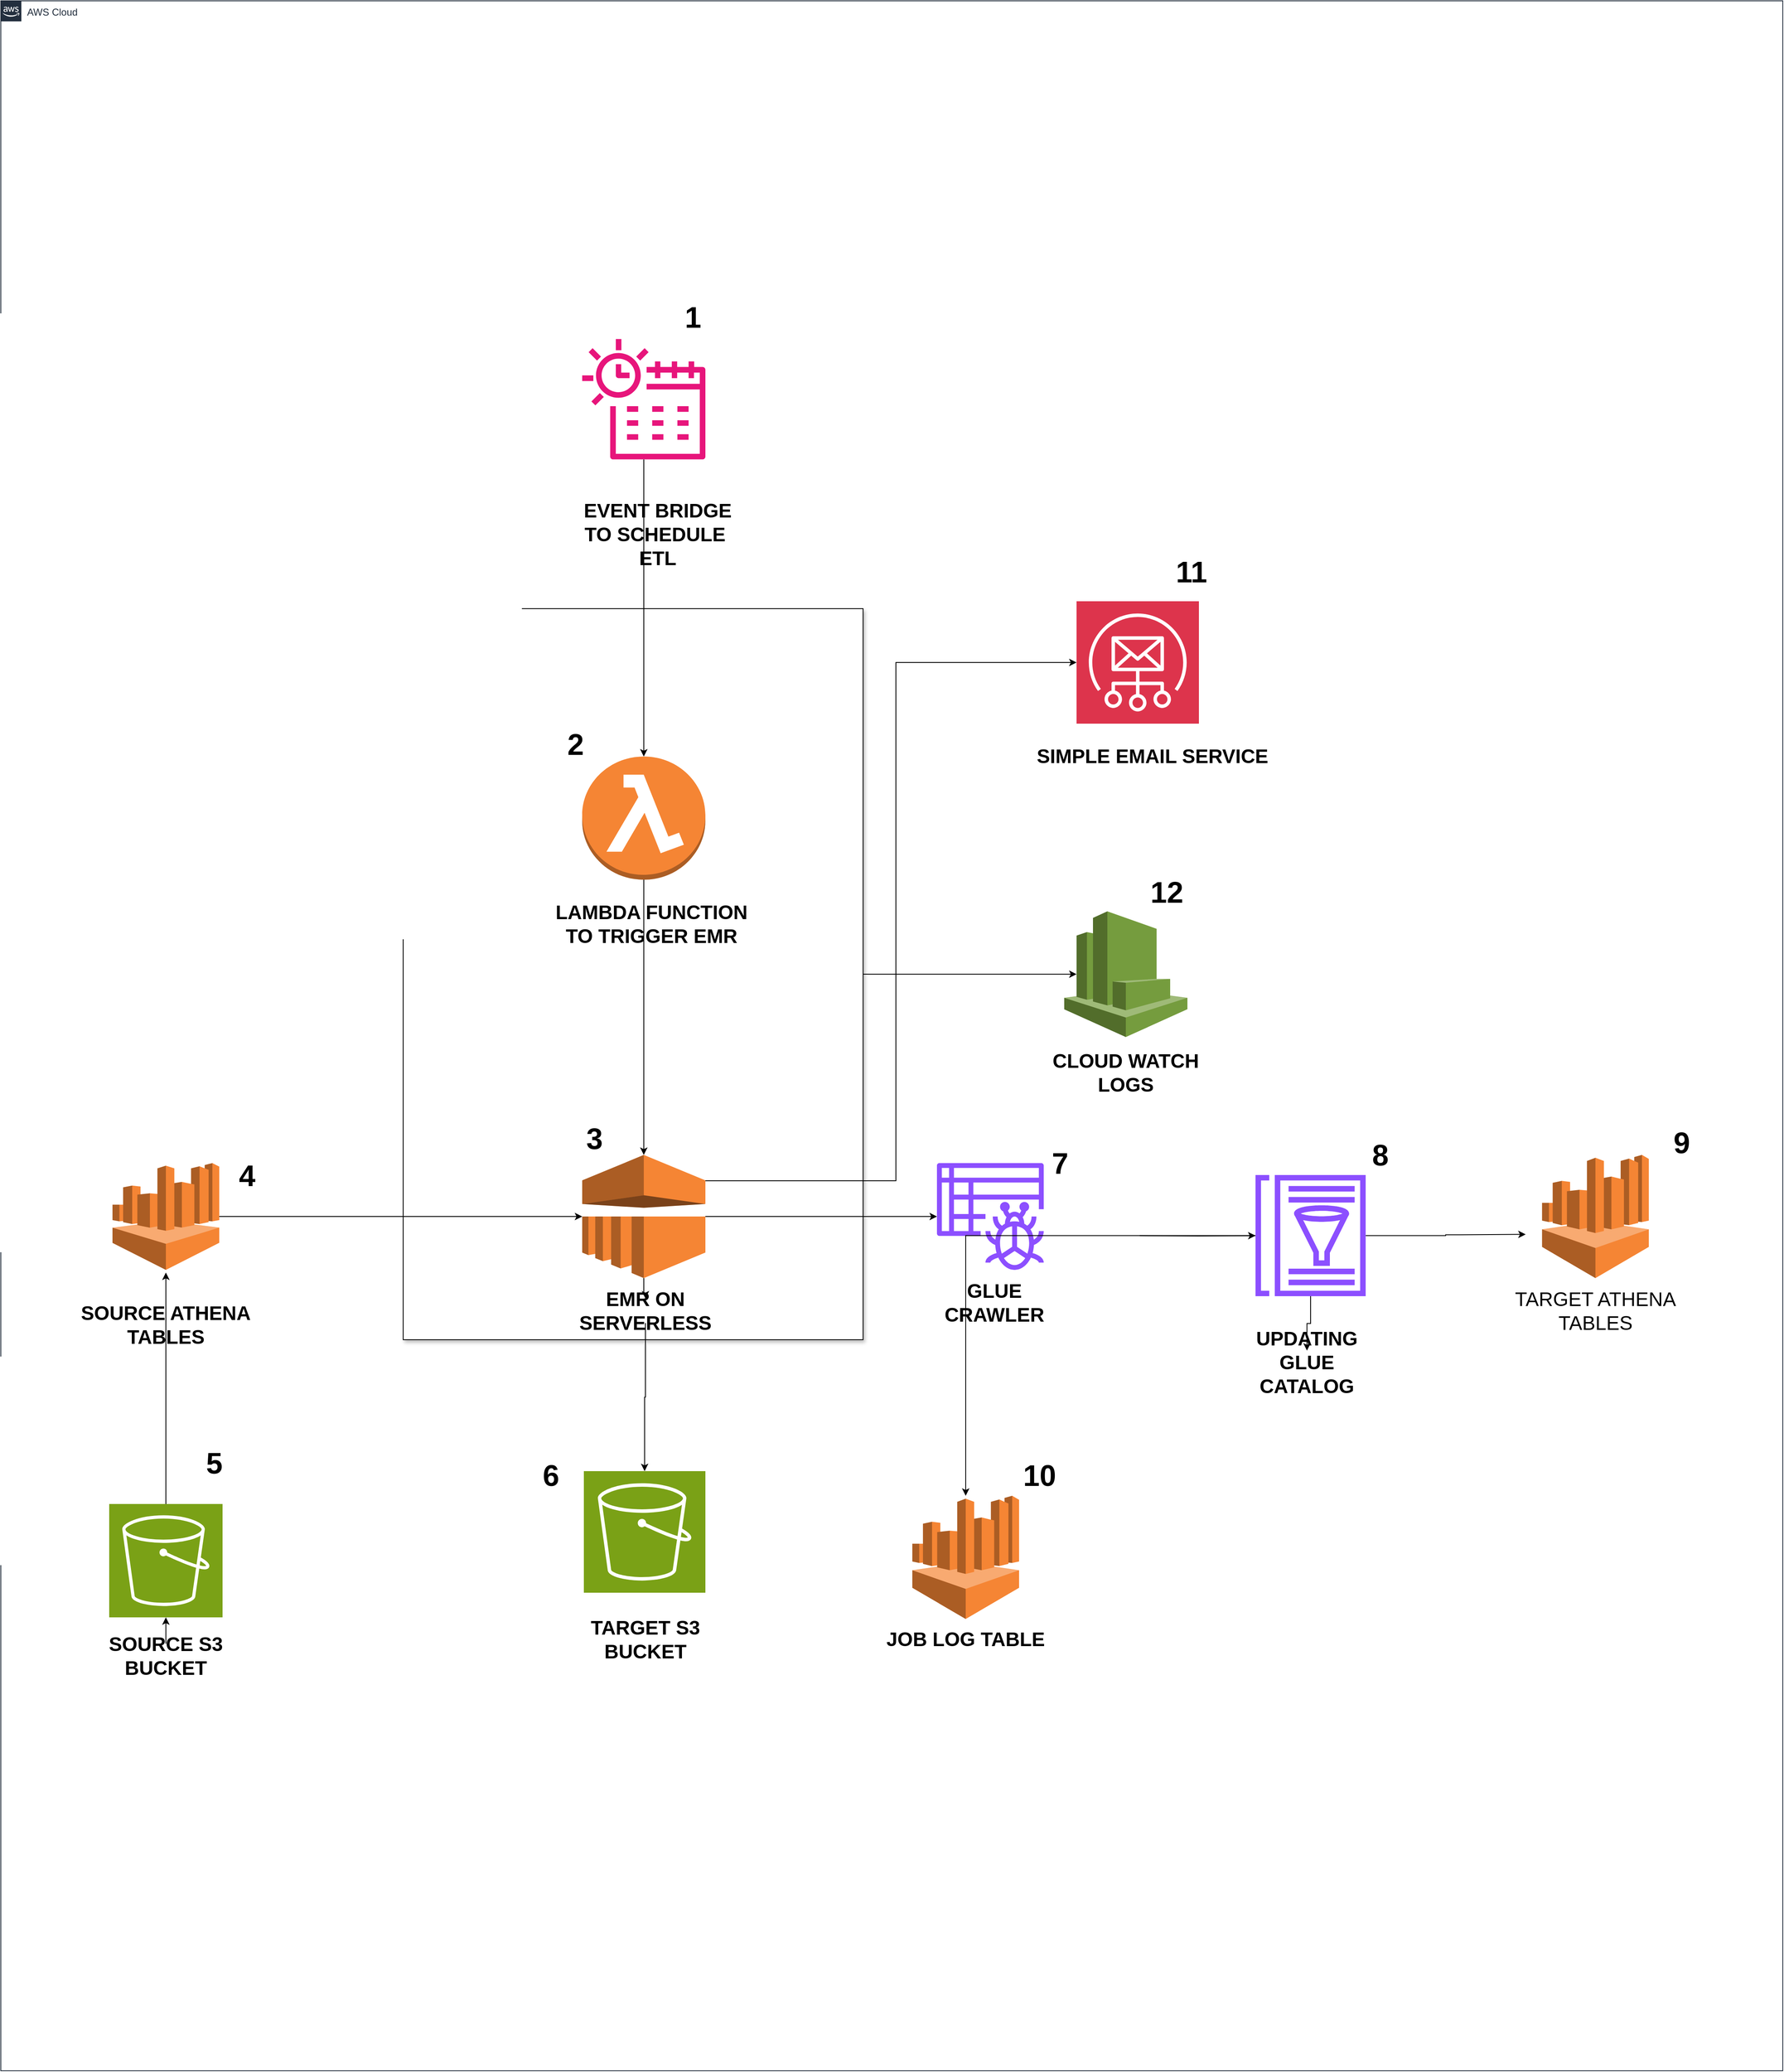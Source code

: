<mxfile version="25.0.3">
  <diagram name="Page-1" id="s5rgR3Ujm9bmJ1XrKmFZ">
    <mxGraphModel dx="3898" dy="5593" grid="1" gridSize="10" guides="1" tooltips="1" connect="1" arrows="1" fold="1" page="1" pageScale="1" pageWidth="1600" pageHeight="900" math="0" shadow="0">
      <root>
        <mxCell id="0" />
        <mxCell id="1" parent="0" />
        <mxCell id="GSt81eZn4UCVq8PMYxKK-26" value="AWS Cloud" style="points=[[0,0],[0.25,0],[0.5,0],[0.75,0],[1,0],[1,0.25],[1,0.5],[1,0.75],[1,1],[0.75,1],[0.5,1],[0.25,1],[0,1],[0,0.75],[0,0.5],[0,0.25]];outlineConnect=0;gradientColor=none;html=1;whiteSpace=wrap;fontSize=12;fontStyle=0;container=0;pointerEvents=0;collapsible=0;recursiveResize=0;shape=mxgraph.aws4.group;grIcon=mxgraph.aws4.group_aws_cloud_alt;strokeColor=#232F3E;fillColor=none;verticalAlign=top;align=left;spacingLeft=30;fontColor=#232F3E;dashed=0;" parent="1" vertex="1">
          <mxGeometry x="-10" y="-4030" width="2170" height="2520" as="geometry" />
        </mxCell>
        <mxCell id="GSt81eZn4UCVq8PMYxKK-67" value="" style="edgeStyle=orthogonalEdgeStyle;rounded=0;orthogonalLoop=1;jettySize=auto;html=1;" parent="1" source="GSt81eZn4UCVq8PMYxKK-21" target="GSt81eZn4UCVq8PMYxKK-20" edge="1">
          <mxGeometry relative="1" as="geometry" />
        </mxCell>
        <mxCell id="GSt81eZn4UCVq8PMYxKK-21" value="&lt;font style=&quot;font-size: 24px;&quot;&gt;&lt;b&gt;SOURCE S3 BUCKET&lt;/b&gt;&lt;/font&gt;" style="text;strokeColor=none;align=center;fillColor=none;html=1;verticalAlign=middle;whiteSpace=wrap;rounded=0;" parent="1" vertex="1">
          <mxGeometry x="116" y="-2030" width="150" height="30" as="geometry" />
        </mxCell>
        <mxCell id="GSt81eZn4UCVq8PMYxKK-20" value="" style="sketch=0;points=[[0,0,0],[0.25,0,0],[0.5,0,0],[0.75,0,0],[1,0,0],[0,1,0],[0.25,1,0],[0.5,1,0],[0.75,1,0],[1,1,0],[0,0.25,0],[0,0.5,0],[0,0.75,0],[1,0.25,0],[1,0.5,0],[1,0.75,0]];outlineConnect=0;fontColor=#232F3E;fillColor=#7AA116;strokeColor=#ffffff;dashed=0;verticalLabelPosition=bottom;verticalAlign=top;align=center;html=1;fontSize=12;fontStyle=0;aspect=fixed;shape=mxgraph.aws4.resourceIcon;resIcon=mxgraph.aws4.s3;" parent="1" vertex="1">
          <mxGeometry x="122" y="-2200" width="138" height="138" as="geometry" />
        </mxCell>
        <mxCell id="GSt81eZn4UCVq8PMYxKK-19" value="" style="edgeStyle=orthogonalEdgeStyle;rounded=0;orthogonalLoop=1;jettySize=auto;html=1;" parent="1" source="GSt81eZn4UCVq8PMYxKK-20" edge="1">
          <mxGeometry relative="1" as="geometry">
            <mxPoint x="191" y="-2481.75" as="targetPoint" />
          </mxGeometry>
        </mxCell>
        <mxCell id="GSt81eZn4UCVq8PMYxKK-18" value="&lt;font style=&quot;font-size: 24px;&quot;&gt;&lt;b&gt;SOURCE ATHENA TABLES&lt;/b&gt;&lt;/font&gt;" style="text;strokeColor=none;align=center;fillColor=none;html=1;verticalAlign=middle;whiteSpace=wrap;rounded=0;" parent="1" vertex="1">
          <mxGeometry x="56" y="-2452.96" width="270" height="70" as="geometry" />
        </mxCell>
        <mxCell id="GSt81eZn4UCVq8PMYxKK-59" value="" style="rounded=0;whiteSpace=wrap;html=1;shadow=1;" parent="1" vertex="1">
          <mxGeometry x="480" y="-3290" width="560" height="890" as="geometry" />
        </mxCell>
        <mxCell id="o3UFdaNdB01CbM56s_yE-3" value="" style="edgeStyle=orthogonalEdgeStyle;rounded=0;orthogonalLoop=1;jettySize=auto;html=1;" parent="1" source="GSt81eZn4UCVq8PMYxKK-14" target="GSt81eZn4UCVq8PMYxKK-32" edge="1">
          <mxGeometry relative="1" as="geometry">
            <mxPoint x="765" y="-3525" as="targetPoint" />
          </mxGeometry>
        </mxCell>
        <mxCell id="GSt81eZn4UCVq8PMYxKK-14" value="" style="sketch=0;outlineConnect=0;fontColor=#232F3E;gradientColor=none;fillColor=#E7157B;strokeColor=none;dashed=0;verticalLabelPosition=bottom;verticalAlign=top;align=center;html=1;fontSize=12;fontStyle=0;aspect=fixed;pointerEvents=1;shape=mxgraph.aws4.eventbridge_scheduler;" parent="1" vertex="1">
          <mxGeometry x="698" y="-3620" width="150" height="150" as="geometry" />
        </mxCell>
        <mxCell id="GSt81eZn4UCVq8PMYxKK-29" value="" style="sketch=0;points=[[0,0,0],[0.25,0,0],[0.5,0,0],[0.75,0,0],[1,0,0],[0,1,0],[0.25,1,0],[0.5,1,0],[0.75,1,0],[1,1,0],[0,0.25,0],[0,0.5,0],[0,0.75,0],[1,0.25,0],[1,0.5,0],[1,0.75,0]];outlineConnect=0;fontColor=#232F3E;fillColor=#7AA116;strokeColor=#ffffff;dashed=0;verticalLabelPosition=bottom;verticalAlign=top;align=center;html=1;fontSize=12;fontStyle=0;aspect=fixed;shape=mxgraph.aws4.resourceIcon;resIcon=mxgraph.aws4.s3;" parent="1" vertex="1">
          <mxGeometry x="700" y="-2240" width="148" height="148" as="geometry" />
        </mxCell>
        <mxCell id="GSt81eZn4UCVq8PMYxKK-30" value="&lt;font style=&quot;font-size: 24px;&quot;&gt;&lt;b&gt;TARGET S3 BUCKET&lt;/b&gt;&lt;/font&gt;" style="text;strokeColor=none;align=center;fillColor=none;html=1;verticalAlign=middle;whiteSpace=wrap;rounded=0;" parent="1" vertex="1">
          <mxGeometry x="700" y="-2080" width="150" height="90" as="geometry" />
        </mxCell>
        <mxCell id="fB8JCDP8-J5IQYqqZmfu-4" value="" style="edgeStyle=orthogonalEdgeStyle;rounded=0;orthogonalLoop=1;jettySize=auto;html=1;" edge="1" parent="1" source="GSt81eZn4UCVq8PMYxKK-32" target="GSt81eZn4UCVq8PMYxKK-33">
          <mxGeometry relative="1" as="geometry">
            <mxPoint x="773.0" y="-2835" as="targetPoint" />
          </mxGeometry>
        </mxCell>
        <mxCell id="GSt81eZn4UCVq8PMYxKK-32" value="" style="outlineConnect=0;dashed=0;verticalLabelPosition=bottom;verticalAlign=top;align=center;html=1;shape=mxgraph.aws3.lambda_function;fillColor=#F58534;gradientColor=none;" parent="1" vertex="1">
          <mxGeometry x="698" y="-3110" width="150" height="150" as="geometry" />
        </mxCell>
        <mxCell id="GSt81eZn4UCVq8PMYxKK-52" value="" style="edgeStyle=orthogonalEdgeStyle;rounded=0;orthogonalLoop=1;jettySize=auto;html=1;entryX=0;entryY=0.5;entryDx=0;entryDy=0;entryPerimeter=0;exitX=1;exitY=0.21;exitDx=0;exitDy=0;exitPerimeter=0;" parent="1" source="GSt81eZn4UCVq8PMYxKK-33" target="GSt81eZn4UCVq8PMYxKK-41" edge="1">
          <mxGeometry relative="1" as="geometry">
            <mxPoint x="963" y="-2550" as="targetPoint" />
            <Array as="points">
              <mxPoint x="1080" y="-2594" />
              <mxPoint x="1080" y="-3224" />
            </Array>
          </mxGeometry>
        </mxCell>
        <mxCell id="GSt81eZn4UCVq8PMYxKK-54" value="" style="edgeStyle=orthogonalEdgeStyle;rounded=0;orthogonalLoop=1;jettySize=auto;html=1;entryX=0.5;entryY=0;entryDx=0;entryDy=0;entryPerimeter=0;" parent="1" source="GSt81eZn4UCVq8PMYxKK-80" target="GSt81eZn4UCVq8PMYxKK-29" edge="1">
          <mxGeometry relative="1" as="geometry">
            <mxPoint x="773" y="-2350" as="targetPoint" />
          </mxGeometry>
        </mxCell>
        <mxCell id="o3UFdaNdB01CbM56s_yE-16" value="" style="edgeStyle=orthogonalEdgeStyle;rounded=0;orthogonalLoop=1;jettySize=auto;html=1;" parent="1" source="GSt81eZn4UCVq8PMYxKK-33" target="GSt81eZn4UCVq8PMYxKK-5" edge="1">
          <mxGeometry relative="1" as="geometry">
            <mxPoint x="963" y="-2550" as="targetPoint" />
          </mxGeometry>
        </mxCell>
        <mxCell id="GSt81eZn4UCVq8PMYxKK-33" value="" style="outlineConnect=0;dashed=0;verticalLabelPosition=bottom;verticalAlign=top;align=center;html=1;shape=mxgraph.aws3.emr;fillColor=#F58534;gradientColor=none;" parent="1" vertex="1">
          <mxGeometry x="698" y="-2625" width="150" height="150" as="geometry" />
        </mxCell>
        <mxCell id="GSt81eZn4UCVq8PMYxKK-40" value="" style="outlineConnect=0;dashed=0;verticalLabelPosition=bottom;verticalAlign=top;align=center;html=1;shape=mxgraph.aws3.cloudwatch;fillColor=#759C3E;gradientColor=none;" parent="1" vertex="1">
          <mxGeometry x="1285" y="-2921.5" width="150" height="153" as="geometry" />
        </mxCell>
        <mxCell id="GSt81eZn4UCVq8PMYxKK-41" value="" style="sketch=0;points=[[0,0,0],[0.25,0,0],[0.5,0,0],[0.75,0,0],[1,0,0],[0,1,0],[0.25,1,0],[0.5,1,0],[0.75,1,0],[1,1,0],[0,0.25,0],[0,0.5,0],[0,0.75,0],[1,0.25,0],[1,0.5,0],[1,0.75,0]];outlineConnect=0;fontColor=#232F3E;fillColor=#DD344C;strokeColor=#ffffff;dashed=0;verticalLabelPosition=bottom;verticalAlign=top;align=center;html=1;fontSize=12;fontStyle=0;aspect=fixed;shape=mxgraph.aws4.resourceIcon;resIcon=mxgraph.aws4.simple_email_service;" parent="1" vertex="1">
          <mxGeometry x="1300" y="-3299" width="149" height="149" as="geometry" />
        </mxCell>
        <mxCell id="GSt81eZn4UCVq8PMYxKK-1" style="edgeStyle=orthogonalEdgeStyle;rounded=0;orthogonalLoop=1;jettySize=auto;html=1;" parent="1" target="GSt81eZn4UCVq8PMYxKK-12" edge="1">
          <mxGeometry relative="1" as="geometry">
            <mxPoint x="1456.88" y="-2526.25" as="targetPoint" />
            <mxPoint x="1376.88" y="-2526.75" as="sourcePoint" />
          </mxGeometry>
        </mxCell>
        <mxCell id="GSt81eZn4UCVq8PMYxKK-5" value="" style="sketch=0;outlineConnect=0;fontColor=#232F3E;gradientColor=none;fillColor=#8C4FFF;strokeColor=none;dashed=0;verticalLabelPosition=bottom;verticalAlign=top;align=center;html=1;fontSize=12;fontStyle=0;aspect=fixed;pointerEvents=1;shape=mxgraph.aws4.glue_crawlers;" parent="1" vertex="1">
          <mxGeometry x="1130" y="-2615" width="130" height="130" as="geometry" />
        </mxCell>
        <mxCell id="GSt81eZn4UCVq8PMYxKK-6" value="&lt;font style=&quot;font-size: 24px;&quot;&gt;&lt;b&gt;GLUE CRAWLER&lt;/b&gt;&lt;/font&gt;" style="text;strokeColor=none;align=center;fillColor=none;html=1;verticalAlign=middle;whiteSpace=wrap;rounded=0;" parent="1" vertex="1">
          <mxGeometry x="1170" y="-2470.25" width="60" height="50" as="geometry" />
        </mxCell>
        <mxCell id="GSt81eZn4UCVq8PMYxKK-9" value="" style="edgeStyle=orthogonalEdgeStyle;rounded=0;orthogonalLoop=1;jettySize=auto;html=1;" parent="1" source="GSt81eZn4UCVq8PMYxKK-12" edge="1">
          <mxGeometry relative="1" as="geometry">
            <mxPoint x="1846.88" y="-2528.25" as="targetPoint" />
          </mxGeometry>
        </mxCell>
        <mxCell id="GSt81eZn4UCVq8PMYxKK-10" value="" style="edgeStyle=orthogonalEdgeStyle;rounded=0;orthogonalLoop=1;jettySize=auto;html=1;" parent="1" source="GSt81eZn4UCVq8PMYxKK-12" target="GSt81eZn4UCVq8PMYxKK-17" edge="1">
          <mxGeometry relative="1" as="geometry" />
        </mxCell>
        <mxCell id="GSt81eZn4UCVq8PMYxKK-11" style="edgeStyle=orthogonalEdgeStyle;rounded=0;orthogonalLoop=1;jettySize=auto;html=1;" parent="1" source="GSt81eZn4UCVq8PMYxKK-12" target="GSt81eZn4UCVq8PMYxKK-27" edge="1">
          <mxGeometry relative="1" as="geometry" />
        </mxCell>
        <mxCell id="GSt81eZn4UCVq8PMYxKK-12" value="" style="sketch=0;outlineConnect=0;fontColor=#232F3E;gradientColor=none;fillColor=#8C4FFF;strokeColor=none;dashed=0;verticalLabelPosition=bottom;verticalAlign=top;align=center;html=1;fontSize=12;fontStyle=0;aspect=fixed;pointerEvents=1;shape=mxgraph.aws4.glue_data_catalog;" parent="1" vertex="1">
          <mxGeometry x="1516.88" y="-2600.54" width="136.23" height="147.58" as="geometry" />
        </mxCell>
        <mxCell id="GSt81eZn4UCVq8PMYxKK-15" value="" style="outlineConnect=0;dashed=0;verticalLabelPosition=bottom;verticalAlign=top;align=center;html=1;shape=mxgraph.aws3.athena;fillColor=#F58534;gradientColor=none;" parent="1" vertex="1">
          <mxGeometry x="1866.88" y="-2625" width="130" height="150" as="geometry" />
        </mxCell>
        <mxCell id="GSt81eZn4UCVq8PMYxKK-16" value="&lt;font style=&quot;font-size: 24px;&quot;&gt;TARGET ATHENA TABLES&lt;/font&gt;" style="text;strokeColor=none;align=center;fillColor=none;html=1;verticalAlign=middle;whiteSpace=wrap;rounded=0;" parent="1" vertex="1">
          <mxGeometry x="1796.88" y="-2470.25" width="270" height="70" as="geometry" />
        </mxCell>
        <mxCell id="GSt81eZn4UCVq8PMYxKK-17" value="&lt;font style=&quot;font-size: 24px;&quot;&gt;&lt;b&gt;UPDATING GLUE CATALOG&lt;/b&gt;&lt;/font&gt;" style="text;strokeColor=none;align=center;fillColor=none;html=1;verticalAlign=middle;whiteSpace=wrap;rounded=0;" parent="1" vertex="1">
          <mxGeometry x="1534.11" y="-2386.75" width="93" height="30" as="geometry" />
        </mxCell>
        <mxCell id="GSt81eZn4UCVq8PMYxKK-27" value="" style="outlineConnect=0;dashed=0;verticalLabelPosition=bottom;verticalAlign=top;align=center;html=1;shape=mxgraph.aws3.athena;fillColor=#F58534;gradientColor=none;" parent="1" vertex="1">
          <mxGeometry x="1100" y="-2210" width="130" height="150" as="geometry" />
        </mxCell>
        <mxCell id="GSt81eZn4UCVq8PMYxKK-28" value="&lt;font style=&quot;font-size: 24px;&quot;&gt;&lt;b&gt;JOB LOG TABLE&lt;/b&gt;&lt;/font&gt;" style="text;strokeColor=none;align=center;fillColor=none;html=1;verticalAlign=middle;whiteSpace=wrap;rounded=0;" parent="1" vertex="1">
          <mxGeometry x="1030" y="-2070" width="270" height="70" as="geometry" />
        </mxCell>
        <mxCell id="GSt81eZn4UCVq8PMYxKK-23" value="" style="outlineConnect=0;dashed=0;verticalLabelPosition=bottom;verticalAlign=top;align=center;html=1;shape=mxgraph.aws3.athena;fillColor=#F58534;gradientColor=none;" parent="1" vertex="1">
          <mxGeometry x="126" y="-2615" width="130" height="130" as="geometry" />
        </mxCell>
        <mxCell id="GSt81eZn4UCVq8PMYxKK-50" value="" style="edgeStyle=orthogonalEdgeStyle;rounded=0;orthogonalLoop=1;jettySize=auto;html=1;" parent="1" source="GSt81eZn4UCVq8PMYxKK-23" target="GSt81eZn4UCVq8PMYxKK-33" edge="1">
          <mxGeometry relative="1" as="geometry">
            <mxPoint x="361" y="-2565" as="targetPoint" />
          </mxGeometry>
        </mxCell>
        <mxCell id="GSt81eZn4UCVq8PMYxKK-60" style="edgeStyle=orthogonalEdgeStyle;rounded=0;orthogonalLoop=1;jettySize=auto;html=1;entryX=0.1;entryY=0.5;entryDx=0;entryDy=0;entryPerimeter=0;" parent="1" source="GSt81eZn4UCVq8PMYxKK-59" target="GSt81eZn4UCVq8PMYxKK-40" edge="1">
          <mxGeometry relative="1" as="geometry" />
        </mxCell>
        <mxCell id="GSt81eZn4UCVq8PMYxKK-75" value="&lt;font style=&quot;font-size: 24px;&quot;&gt;&lt;b&gt;SIMPLE EMAIL SERVICE&lt;/b&gt;&lt;/font&gt;" style="text;strokeColor=none;align=center;fillColor=none;html=1;verticalAlign=middle;whiteSpace=wrap;rounded=0;" parent="1" vertex="1">
          <mxGeometry x="1230" y="-3130" width="324.5" height="40" as="geometry" />
        </mxCell>
        <mxCell id="GSt81eZn4UCVq8PMYxKK-79" value="&lt;font style=&quot;font-size: 24px;&quot;&gt;&lt;b&gt;CLOUD WATCH LOGS&lt;/b&gt;&lt;/font&gt;" style="text;strokeColor=none;align=center;fillColor=none;html=1;verticalAlign=middle;whiteSpace=wrap;rounded=0;" parent="1" vertex="1">
          <mxGeometry x="1260" y="-2740" width="200" height="30" as="geometry" />
        </mxCell>
        <mxCell id="GSt81eZn4UCVq8PMYxKK-82" value="" style="edgeStyle=orthogonalEdgeStyle;rounded=0;orthogonalLoop=1;jettySize=auto;html=1;entryX=0.5;entryY=0;entryDx=0;entryDy=0;entryPerimeter=0;" parent="1" source="GSt81eZn4UCVq8PMYxKK-33" target="GSt81eZn4UCVq8PMYxKK-80" edge="1">
          <mxGeometry relative="1" as="geometry">
            <mxPoint x="773" y="-2475" as="sourcePoint" />
            <mxPoint x="774" y="-2240" as="targetPoint" />
          </mxGeometry>
        </mxCell>
        <mxCell id="GSt81eZn4UCVq8PMYxKK-80" value="&lt;font style=&quot;font-size: 24px;&quot;&gt;&lt;b&gt;EMR ON SERVERLESS&lt;/b&gt;&lt;/font&gt;" style="text;strokeColor=none;align=center;fillColor=none;html=1;verticalAlign=middle;whiteSpace=wrap;rounded=0;" parent="1" vertex="1">
          <mxGeometry x="745" y="-2450.25" width="60" height="30" as="geometry" />
        </mxCell>
        <mxCell id="7KI-FZ-Iz_XC3OaDi0jG-1" value="&lt;font style=&quot;font-size: 36px;&quot;&gt;&lt;b&gt;1&lt;/b&gt;&lt;/font&gt;" style="text;strokeColor=none;align=center;fillColor=none;html=1;verticalAlign=middle;whiteSpace=wrap;rounded=0;" parent="1" vertex="1">
          <mxGeometry x="803" y="-3660" width="60" height="30" as="geometry" />
        </mxCell>
        <mxCell id="7KI-FZ-Iz_XC3OaDi0jG-4" value="&lt;font style=&quot;font-size: 36px;&quot;&gt;&lt;b&gt;2&lt;/b&gt;&lt;/font&gt;" style="text;strokeColor=none;align=center;fillColor=none;html=1;verticalAlign=middle;whiteSpace=wrap;rounded=0;" parent="1" vertex="1">
          <mxGeometry x="660" y="-3140" width="60" height="30" as="geometry" />
        </mxCell>
        <mxCell id="7KI-FZ-Iz_XC3OaDi0jG-8" value="&lt;font style=&quot;font-size: 36px;&quot;&gt;&lt;b&gt;3&lt;/b&gt;&lt;/font&gt;" style="text;strokeColor=none;align=center;fillColor=none;html=1;verticalAlign=middle;whiteSpace=wrap;rounded=0;" parent="1" vertex="1">
          <mxGeometry x="683" y="-2660" width="60" height="30" as="geometry" />
        </mxCell>
        <mxCell id="7KI-FZ-Iz_XC3OaDi0jG-11" value="&lt;font style=&quot;font-size: 36px;&quot;&gt;&lt;b&gt;4&lt;/b&gt;&lt;/font&gt;" style="text;strokeColor=none;align=center;fillColor=none;html=1;verticalAlign=middle;whiteSpace=wrap;rounded=0;" parent="1" vertex="1">
          <mxGeometry x="260" y="-2615" width="60" height="30" as="geometry" />
        </mxCell>
        <mxCell id="7KI-FZ-Iz_XC3OaDi0jG-12" value="&lt;font style=&quot;font-size: 36px;&quot;&gt;&lt;b&gt;5&lt;/b&gt;&lt;/font&gt;" style="text;strokeColor=none;align=center;fillColor=none;html=1;verticalAlign=middle;whiteSpace=wrap;rounded=0;" parent="1" vertex="1">
          <mxGeometry x="220" y="-2265" width="60" height="30" as="geometry" />
        </mxCell>
        <mxCell id="7KI-FZ-Iz_XC3OaDi0jG-13" value="&lt;font style=&quot;font-size: 36px;&quot;&gt;&lt;b&gt;6&lt;/b&gt;&lt;/font&gt;" style="text;strokeColor=none;align=center;fillColor=none;html=1;verticalAlign=middle;whiteSpace=wrap;rounded=0;" parent="1" vertex="1">
          <mxGeometry x="630" y="-2250" width="60" height="30" as="geometry" />
        </mxCell>
        <mxCell id="7KI-FZ-Iz_XC3OaDi0jG-14" value="&lt;font style=&quot;font-size: 36px;&quot;&gt;&lt;b&gt;7&lt;/b&gt;&lt;/font&gt;" style="text;strokeColor=none;align=center;fillColor=none;html=1;verticalAlign=middle;whiteSpace=wrap;rounded=0;" parent="1" vertex="1">
          <mxGeometry x="1250" y="-2630" width="60" height="30" as="geometry" />
        </mxCell>
        <mxCell id="7KI-FZ-Iz_XC3OaDi0jG-16" value="&lt;font style=&quot;font-size: 36px;&quot;&gt;&lt;b&gt;8&lt;/b&gt;&lt;/font&gt;" style="text;strokeColor=none;align=center;fillColor=none;html=1;verticalAlign=middle;whiteSpace=wrap;rounded=0;" parent="1" vertex="1">
          <mxGeometry x="1640" y="-2640" width="60" height="30" as="geometry" />
        </mxCell>
        <mxCell id="7KI-FZ-Iz_XC3OaDi0jG-17" value="&lt;font style=&quot;font-size: 36px;&quot;&gt;&lt;b&gt;9&lt;/b&gt;&lt;/font&gt;" style="text;strokeColor=none;align=center;fillColor=none;html=1;verticalAlign=middle;whiteSpace=wrap;rounded=0;" parent="1" vertex="1">
          <mxGeometry x="2006.88" y="-2655" width="60" height="30" as="geometry" />
        </mxCell>
        <mxCell id="7KI-FZ-Iz_XC3OaDi0jG-18" value="&lt;font style=&quot;font-size: 36px;&quot;&gt;&lt;b&gt;10&lt;/b&gt;&lt;/font&gt;" style="text;strokeColor=none;align=center;fillColor=none;html=1;verticalAlign=middle;whiteSpace=wrap;rounded=0;" parent="1" vertex="1">
          <mxGeometry x="1190" y="-2250" width="130" height="30" as="geometry" />
        </mxCell>
        <mxCell id="7KI-FZ-Iz_XC3OaDi0jG-20" value="&lt;font style=&quot;font-size: 36px;&quot;&gt;&lt;b&gt;11&lt;/b&gt;&lt;/font&gt;" style="text;strokeColor=none;align=center;fillColor=none;html=1;verticalAlign=middle;whiteSpace=wrap;rounded=0;" parent="1" vertex="1">
          <mxGeometry x="1410" y="-3350" width="60" height="30" as="geometry" />
        </mxCell>
        <mxCell id="7KI-FZ-Iz_XC3OaDi0jG-21" value="&lt;font style=&quot;font-size: 36px;&quot;&gt;&lt;b&gt;12&lt;/b&gt;&lt;/font&gt;" style="text;strokeColor=none;align=center;fillColor=none;html=1;verticalAlign=middle;whiteSpace=wrap;rounded=0;" parent="1" vertex="1">
          <mxGeometry x="1380" y="-2960" width="60" height="30" as="geometry" />
        </mxCell>
        <mxCell id="GSt81eZn4UCVq8PMYxKK-25" value="&lt;font style=&quot;font-size: 24px;&quot;&gt;&lt;b&gt;EVENT BRIDGE TO SCHEDULE&amp;nbsp; ETL&lt;/b&gt;&lt;/font&gt;" style="text;strokeColor=none;align=center;fillColor=none;html=1;verticalAlign=middle;whiteSpace=wrap;rounded=0;" parent="1" vertex="1">
          <mxGeometry x="690" y="-3440" width="200" height="120" as="geometry" />
        </mxCell>
        <mxCell id="GSt81eZn4UCVq8PMYxKK-76" value="&lt;font style=&quot;font-size: 24px;&quot;&gt;&lt;b&gt;LAMBDA FUNCTION TO TRIGGER EMR&lt;/b&gt;&lt;/font&gt;" style="text;strokeColor=none;align=center;fillColor=none;html=1;verticalAlign=middle;whiteSpace=wrap;rounded=0;" parent="1" vertex="1">
          <mxGeometry x="660" y="-2921.5" width="245" height="30" as="geometry" />
        </mxCell>
      </root>
    </mxGraphModel>
  </diagram>
</mxfile>
